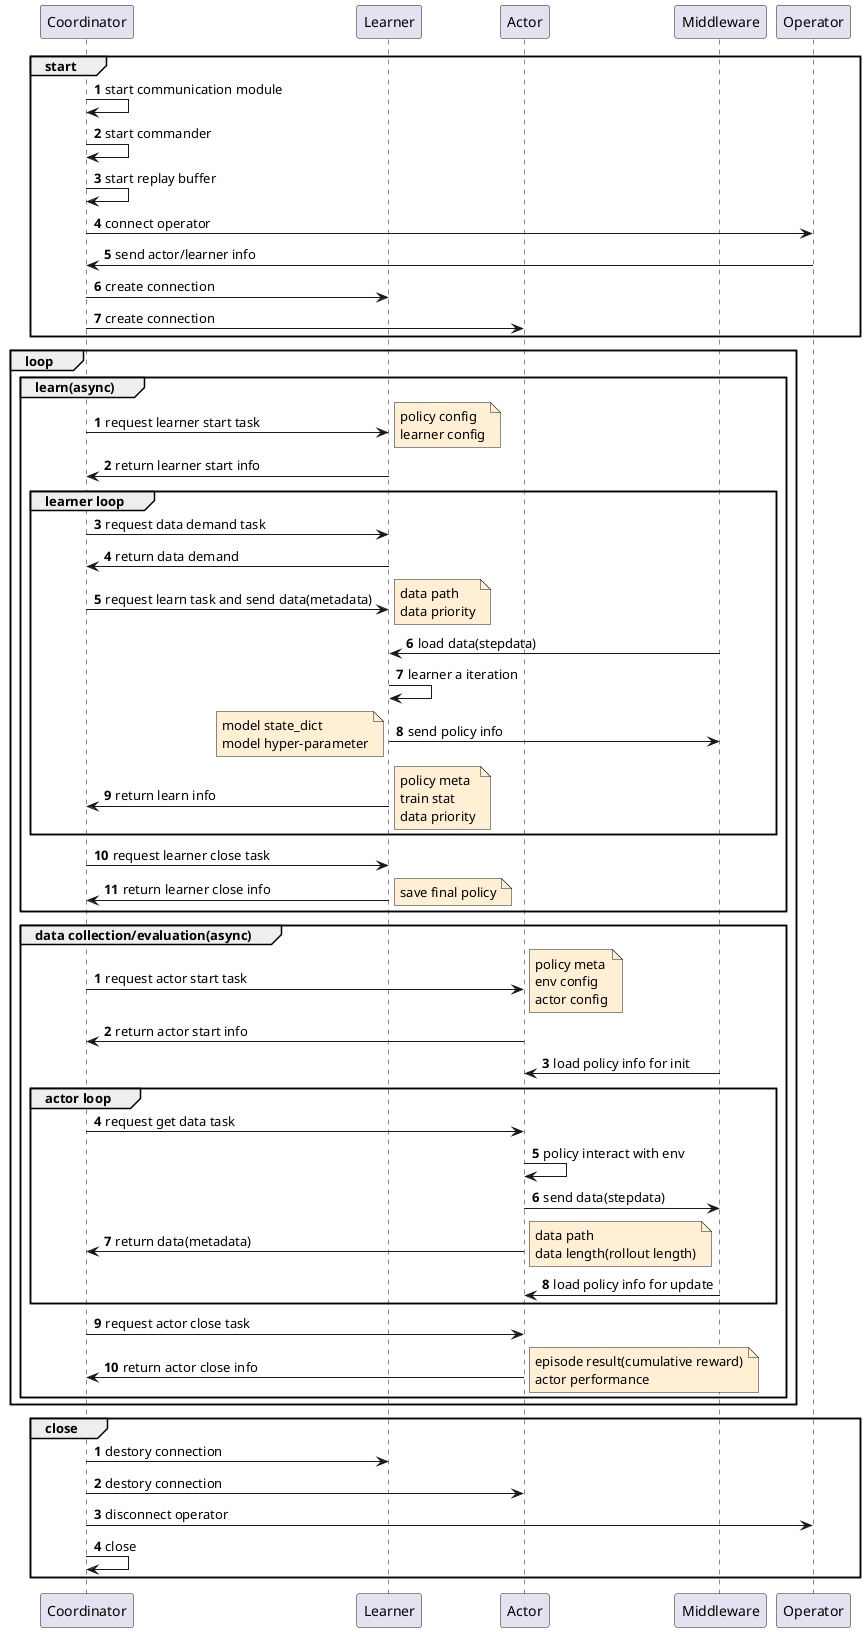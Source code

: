 @startuml
skinparam NoteBackgroundColor PapayaWhip

autonumber

participant Coordinator
participant Learner
participant Actor
participant Middleware
participant Operator

group start
Coordinator->Coordinator: start communication module
Coordinator->Coordinator: start commander
Coordinator->Coordinator: start replay buffer
Coordinator->Operator: connect operator
Operator->Coordinator: send actor/learner info
Coordinator->Learner: create connection
Coordinator->Actor: create connection
end

loop
autonumber
group learn(async)
Coordinator->Learner: request learner start task
note right
policy config
learner config
end note
Learner->Coordinator: return learner start info
group learner loop
Coordinator->Learner: request data demand task
Learner->Coordinator: return data demand
Coordinator->Learner: request learn task and send data(metadata)
note right
data path
data priority
end note
Middleware->Learner: load data(stepdata)
Learner->Learner: learner a iteration
Learner->Middleware: send policy info
note left
model state_dict
model hyper-parameter
end note
Learner->Coordinator: return learn info
note right
policy meta
train stat
data priority
end note
end
Coordinator->Learner: request learner close task
Learner->Coordinator: return learner close info
note right
save final policy
end note
end

autonumber
group data collection/evaluation(async)
Coordinator->Actor: request actor start task
note right
policy meta
env config
actor config
end note
Actor->Coordinator: return actor start info
Middleware->Actor: load policy info for init
group actor loop
Coordinator->Actor: request get data task
Actor->Actor: policy interact with env
Actor->Middleware: send data(stepdata)
Actor->Coordinator: return data(metadata)
note right
data path
data length(rollout length)
end note
Middleware->Actor: load policy info for update
end group
Coordinator->Actor: request actor close task
Actor->Coordinator: return actor close info
note right
episode result(cumulative reward)
actor performance
end note
end group
end

autonumber
group close
Coordinator->Learner: destory connection
Coordinator->Actor: destory connection
Coordinator->Operator: disconnect operator
Coordinator->Coordinator: close
end group
@enduml
